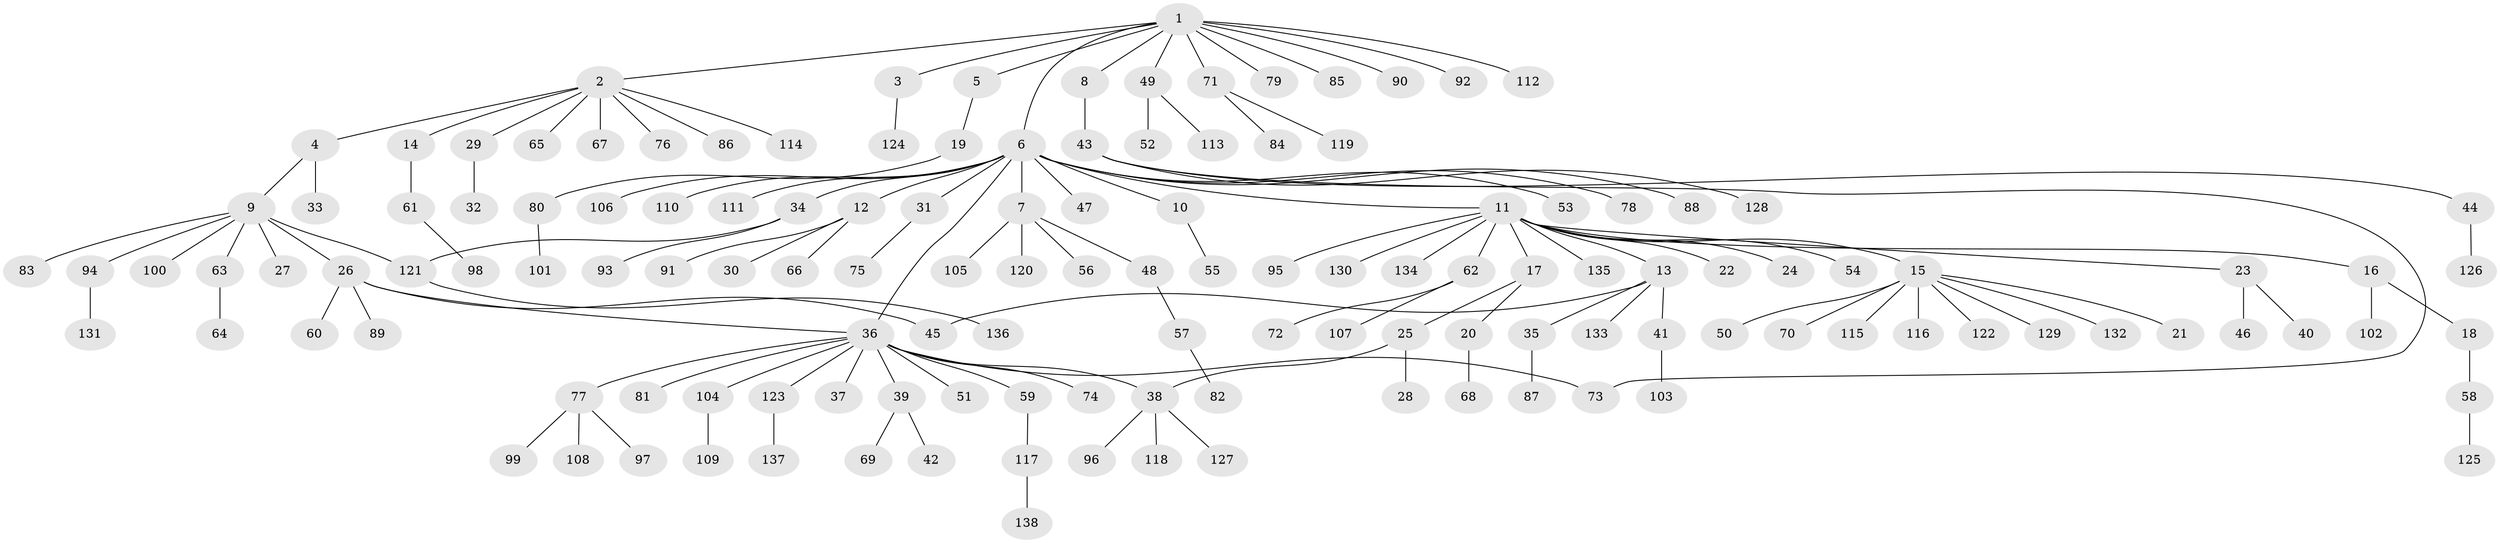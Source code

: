 // Generated by graph-tools (version 1.1) at 2025/35/03/09/25 02:35:32]
// undirected, 138 vertices, 142 edges
graph export_dot {
graph [start="1"]
  node [color=gray90,style=filled];
  1;
  2;
  3;
  4;
  5;
  6;
  7;
  8;
  9;
  10;
  11;
  12;
  13;
  14;
  15;
  16;
  17;
  18;
  19;
  20;
  21;
  22;
  23;
  24;
  25;
  26;
  27;
  28;
  29;
  30;
  31;
  32;
  33;
  34;
  35;
  36;
  37;
  38;
  39;
  40;
  41;
  42;
  43;
  44;
  45;
  46;
  47;
  48;
  49;
  50;
  51;
  52;
  53;
  54;
  55;
  56;
  57;
  58;
  59;
  60;
  61;
  62;
  63;
  64;
  65;
  66;
  67;
  68;
  69;
  70;
  71;
  72;
  73;
  74;
  75;
  76;
  77;
  78;
  79;
  80;
  81;
  82;
  83;
  84;
  85;
  86;
  87;
  88;
  89;
  90;
  91;
  92;
  93;
  94;
  95;
  96;
  97;
  98;
  99;
  100;
  101;
  102;
  103;
  104;
  105;
  106;
  107;
  108;
  109;
  110;
  111;
  112;
  113;
  114;
  115;
  116;
  117;
  118;
  119;
  120;
  121;
  122;
  123;
  124;
  125;
  126;
  127;
  128;
  129;
  130;
  131;
  132;
  133;
  134;
  135;
  136;
  137;
  138;
  1 -- 2;
  1 -- 3;
  1 -- 5;
  1 -- 6;
  1 -- 8;
  1 -- 49;
  1 -- 71;
  1 -- 79;
  1 -- 85;
  1 -- 90;
  1 -- 92;
  1 -- 112;
  2 -- 4;
  2 -- 14;
  2 -- 29;
  2 -- 65;
  2 -- 67;
  2 -- 76;
  2 -- 86;
  2 -- 114;
  3 -- 124;
  4 -- 9;
  4 -- 33;
  5 -- 19;
  6 -- 7;
  6 -- 10;
  6 -- 11;
  6 -- 12;
  6 -- 31;
  6 -- 34;
  6 -- 36;
  6 -- 47;
  6 -- 53;
  6 -- 78;
  6 -- 88;
  6 -- 106;
  6 -- 110;
  6 -- 111;
  7 -- 48;
  7 -- 56;
  7 -- 105;
  7 -- 120;
  8 -- 43;
  9 -- 26;
  9 -- 27;
  9 -- 63;
  9 -- 83;
  9 -- 94;
  9 -- 100;
  9 -- 121;
  10 -- 55;
  11 -- 13;
  11 -- 15;
  11 -- 16;
  11 -- 17;
  11 -- 22;
  11 -- 23;
  11 -- 24;
  11 -- 54;
  11 -- 62;
  11 -- 95;
  11 -- 130;
  11 -- 134;
  11 -- 135;
  12 -- 30;
  12 -- 66;
  12 -- 91;
  13 -- 35;
  13 -- 41;
  13 -- 45;
  13 -- 133;
  14 -- 61;
  15 -- 21;
  15 -- 50;
  15 -- 70;
  15 -- 115;
  15 -- 116;
  15 -- 122;
  15 -- 129;
  15 -- 132;
  16 -- 18;
  16 -- 102;
  17 -- 20;
  17 -- 25;
  18 -- 58;
  19 -- 80;
  20 -- 68;
  23 -- 40;
  23 -- 46;
  25 -- 28;
  25 -- 38;
  26 -- 36;
  26 -- 45;
  26 -- 60;
  26 -- 89;
  29 -- 32;
  31 -- 75;
  34 -- 93;
  34 -- 121;
  35 -- 87;
  36 -- 37;
  36 -- 38;
  36 -- 39;
  36 -- 51;
  36 -- 59;
  36 -- 73;
  36 -- 74;
  36 -- 77;
  36 -- 81;
  36 -- 104;
  36 -- 123;
  38 -- 96;
  38 -- 118;
  38 -- 127;
  39 -- 42;
  39 -- 69;
  41 -- 103;
  43 -- 44;
  43 -- 73;
  43 -- 128;
  44 -- 126;
  48 -- 57;
  49 -- 52;
  49 -- 113;
  57 -- 82;
  58 -- 125;
  59 -- 117;
  61 -- 98;
  62 -- 72;
  62 -- 107;
  63 -- 64;
  71 -- 84;
  71 -- 119;
  77 -- 97;
  77 -- 99;
  77 -- 108;
  80 -- 101;
  94 -- 131;
  104 -- 109;
  117 -- 138;
  121 -- 136;
  123 -- 137;
}
